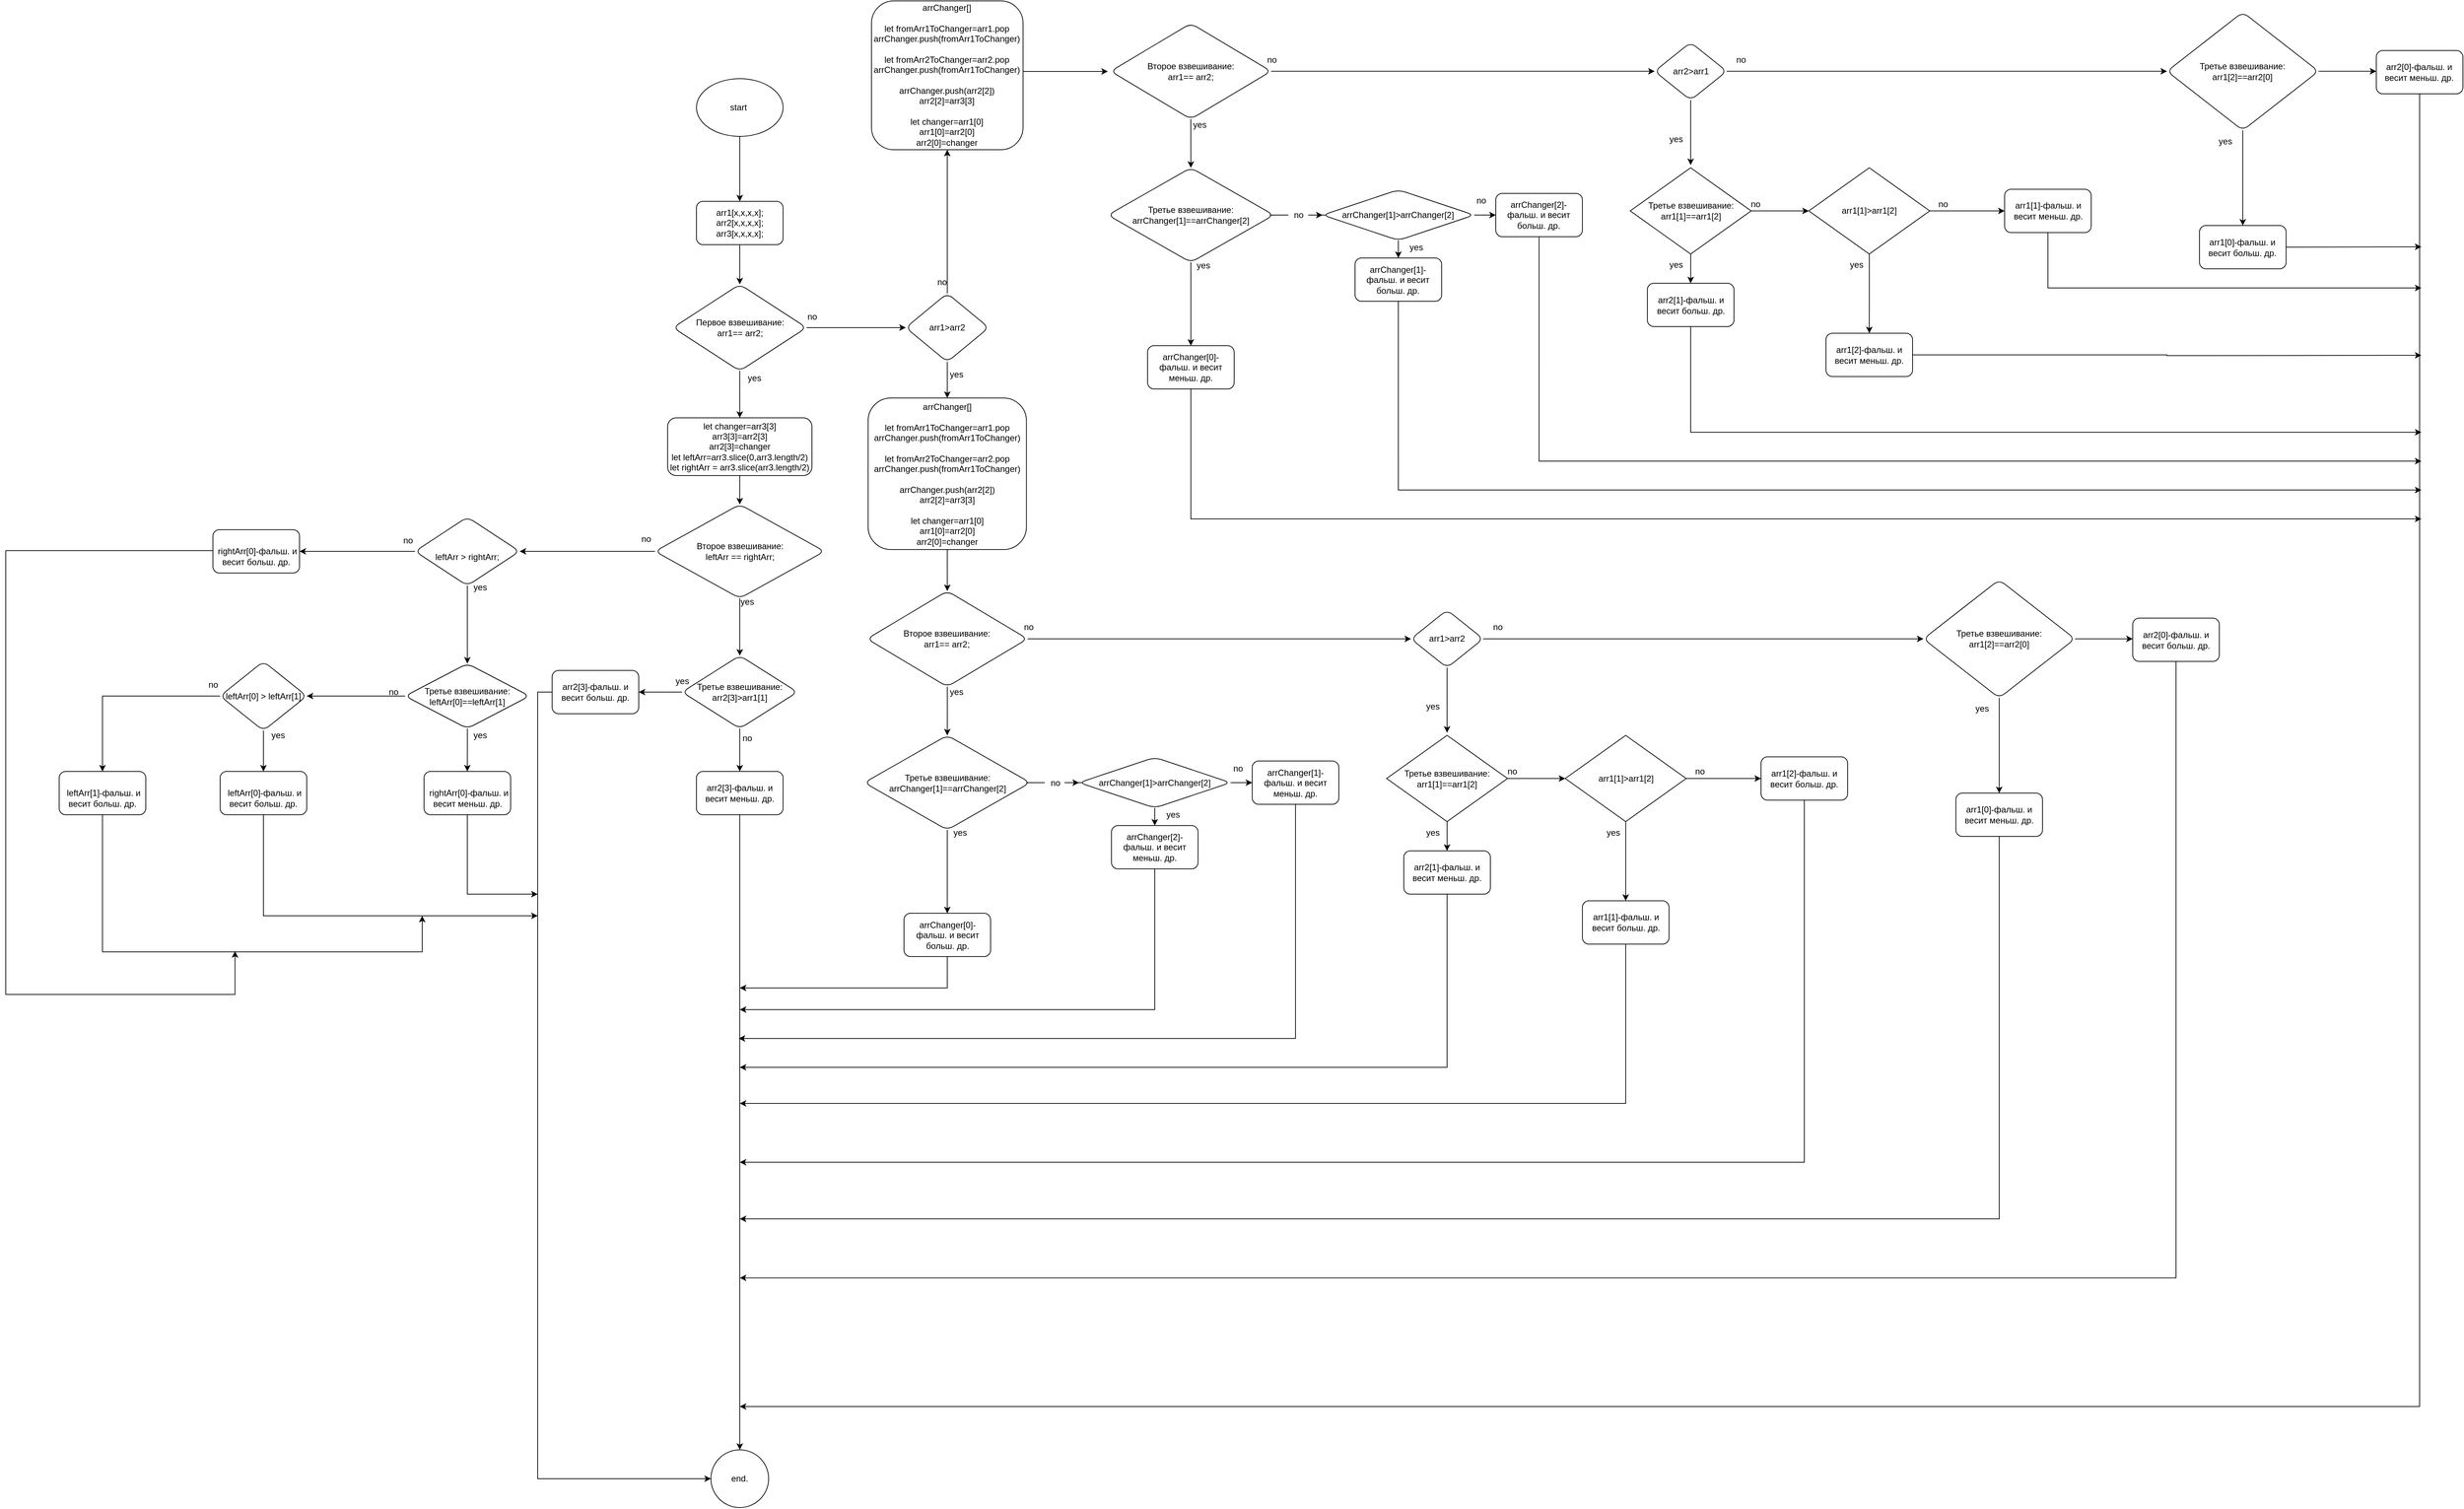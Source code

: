 <mxfile version="20.8.10" type="device"><diagram name="Страница 1" id="v4RK39U_Sr-koKVxvp-Z"><mxGraphModel dx="2899" dy="1212" grid="1" gridSize="10" guides="1" tooltips="1" connect="1" arrows="1" fold="1" page="1" pageScale="1" pageWidth="827" pageHeight="1169" math="0" shadow="0"><root><mxCell id="0"/><mxCell id="1" parent="0"/><mxCell id="UxgaAs_061FicLfvCGQv-3" value="" style="edgeStyle=orthogonalEdgeStyle;rounded=0;orthogonalLoop=1;jettySize=auto;html=1;" edge="1" parent="1" source="UxgaAs_061FicLfvCGQv-1" target="UxgaAs_061FicLfvCGQv-2"><mxGeometry relative="1" as="geometry"/></mxCell><mxCell id="UxgaAs_061FicLfvCGQv-1" value="start&amp;nbsp;" style="ellipse;whiteSpace=wrap;html=1;" vertex="1" parent="1"><mxGeometry x="350" y="270" width="120" height="80" as="geometry"/></mxCell><mxCell id="UxgaAs_061FicLfvCGQv-5" value="" style="edgeStyle=orthogonalEdgeStyle;rounded=0;orthogonalLoop=1;jettySize=auto;html=1;" edge="1" parent="1" source="UxgaAs_061FicLfvCGQv-2" target="UxgaAs_061FicLfvCGQv-4"><mxGeometry relative="1" as="geometry"/></mxCell><mxCell id="UxgaAs_061FicLfvCGQv-2" value="arr1[x,x,x,x];&lt;br style=&quot;border-color: var(--border-color);&quot;&gt;arr2[x,x,x,x];&lt;br style=&quot;border-color: var(--border-color);&quot;&gt;arr3[x,x,x,x];" style="rounded=1;whiteSpace=wrap;html=1;" vertex="1" parent="1"><mxGeometry x="350" y="440" width="120" height="60" as="geometry"/></mxCell><mxCell id="UxgaAs_061FicLfvCGQv-9" value="" style="edgeStyle=orthogonalEdgeStyle;rounded=0;orthogonalLoop=1;jettySize=auto;html=1;" edge="1" parent="1" source="UxgaAs_061FicLfvCGQv-4" target="UxgaAs_061FicLfvCGQv-8"><mxGeometry relative="1" as="geometry"/></mxCell><mxCell id="UxgaAs_061FicLfvCGQv-77" value="" style="edgeStyle=orthogonalEdgeStyle;rounded=0;orthogonalLoop=1;jettySize=auto;html=1;" edge="1" parent="1" source="UxgaAs_061FicLfvCGQv-4" target="UxgaAs_061FicLfvCGQv-76"><mxGeometry relative="1" as="geometry"/></mxCell><mxCell id="UxgaAs_061FicLfvCGQv-4" value="Первое взвешивание:&lt;br&gt;arr1== arr2;" style="rhombus;whiteSpace=wrap;html=1;rounded=1;" vertex="1" parent="1"><mxGeometry x="317.5" y="555" width="185" height="120" as="geometry"/></mxCell><mxCell id="UxgaAs_061FicLfvCGQv-21" value="" style="edgeStyle=orthogonalEdgeStyle;rounded=0;orthogonalLoop=1;jettySize=auto;html=1;" edge="1" parent="1" source="UxgaAs_061FicLfvCGQv-8" target="UxgaAs_061FicLfvCGQv-20"><mxGeometry relative="1" as="geometry"/></mxCell><mxCell id="UxgaAs_061FicLfvCGQv-8" value="let changer=arr3[3]&lt;br&gt;arr3[3]=arr2[3]&lt;br&gt;arr2[3]=changer&lt;br&gt;let leftArr=arr3.slice(0,arr3.length/2)&lt;br&gt;let rightArr = arr3.slice(arr3.length/2)" style="whiteSpace=wrap;html=1;rounded=1;" vertex="1" parent="1"><mxGeometry x="310" y="740" width="200" height="80" as="geometry"/></mxCell><mxCell id="UxgaAs_061FicLfvCGQv-10" value="no" style="text;html=1;align=center;verticalAlign=middle;resizable=0;points=[];autosize=1;strokeColor=none;fillColor=none;" vertex="1" parent="1"><mxGeometry x="490" y="585" width="40" height="30" as="geometry"/></mxCell><mxCell id="UxgaAs_061FicLfvCGQv-11" value="yes" style="text;html=1;align=center;verticalAlign=middle;resizable=0;points=[];autosize=1;strokeColor=none;fillColor=none;" vertex="1" parent="1"><mxGeometry x="410" y="670" width="40" height="30" as="geometry"/></mxCell><mxCell id="UxgaAs_061FicLfvCGQv-31" value="" style="edgeStyle=orthogonalEdgeStyle;rounded=0;orthogonalLoop=1;jettySize=auto;html=1;" edge="1" parent="1" source="UxgaAs_061FicLfvCGQv-20" target="UxgaAs_061FicLfvCGQv-30"><mxGeometry relative="1" as="geometry"/></mxCell><mxCell id="UxgaAs_061FicLfvCGQv-45" value="" style="edgeStyle=orthogonalEdgeStyle;rounded=0;orthogonalLoop=1;jettySize=auto;html=1;" edge="1" parent="1" source="UxgaAs_061FicLfvCGQv-20" target="UxgaAs_061FicLfvCGQv-44"><mxGeometry relative="1" as="geometry"/></mxCell><mxCell id="UxgaAs_061FicLfvCGQv-20" value="Второе взвешивание:&lt;br style=&quot;border-color: var(--border-color);&quot;&gt;leftArr == rightArr;" style="rhombus;whiteSpace=wrap;html=1;rounded=1;" vertex="1" parent="1"><mxGeometry x="292.5" y="860" width="235" height="130" as="geometry"/></mxCell><mxCell id="UxgaAs_061FicLfvCGQv-26" value="no" style="text;html=1;align=center;verticalAlign=middle;resizable=0;points=[];autosize=1;strokeColor=none;fillColor=none;" vertex="1" parent="1"><mxGeometry x="260" y="892.5" width="40" height="30" as="geometry"/></mxCell><mxCell id="UxgaAs_061FicLfvCGQv-27" value="yes" style="text;html=1;align=center;verticalAlign=middle;resizable=0;points=[];autosize=1;strokeColor=none;fillColor=none;" vertex="1" parent="1"><mxGeometry x="400" y="980" width="40" height="30" as="geometry"/></mxCell><mxCell id="UxgaAs_061FicLfvCGQv-34" value="" style="edgeStyle=orthogonalEdgeStyle;rounded=0;orthogonalLoop=1;jettySize=auto;html=1;" edge="1" parent="1" source="UxgaAs_061FicLfvCGQv-30" target="UxgaAs_061FicLfvCGQv-33"><mxGeometry relative="1" as="geometry"/></mxCell><mxCell id="UxgaAs_061FicLfvCGQv-37" value="" style="edgeStyle=orthogonalEdgeStyle;rounded=0;orthogonalLoop=1;jettySize=auto;html=1;" edge="1" parent="1" source="UxgaAs_061FicLfvCGQv-30" target="UxgaAs_061FicLfvCGQv-36"><mxGeometry relative="1" as="geometry"/></mxCell><mxCell id="UxgaAs_061FicLfvCGQv-30" value="Третье взвешивание:&lt;br style=&quot;border-color: var(--border-color);&quot;&gt;arr2[3]&amp;gt;arr1[1]" style="rhombus;whiteSpace=wrap;html=1;rounded=1;" vertex="1" parent="1"><mxGeometry x="330" y="1069.5" width="160" height="101" as="geometry"/></mxCell><mxCell id="UxgaAs_061FicLfvCGQv-40" value="" style="edgeStyle=orthogonalEdgeStyle;rounded=0;orthogonalLoop=1;jettySize=auto;html=1;" edge="1" parent="1" source="UxgaAs_061FicLfvCGQv-33" target="UxgaAs_061FicLfvCGQv-39"><mxGeometry relative="1" as="geometry"/></mxCell><mxCell id="UxgaAs_061FicLfvCGQv-33" value="arr2[3]-фальш. и весит меньш. др." style="whiteSpace=wrap;html=1;rounded=1;" vertex="1" parent="1"><mxGeometry x="350" y="1230" width="120" height="60" as="geometry"/></mxCell><mxCell id="UxgaAs_061FicLfvCGQv-35" value="no" style="text;html=1;align=center;verticalAlign=middle;resizable=0;points=[];autosize=1;strokeColor=none;fillColor=none;" vertex="1" parent="1"><mxGeometry x="400" y="1169" width="40" height="30" as="geometry"/></mxCell><mxCell id="UxgaAs_061FicLfvCGQv-41" style="edgeStyle=orthogonalEdgeStyle;rounded=0;orthogonalLoop=1;jettySize=auto;html=1;exitX=0;exitY=0.5;exitDx=0;exitDy=0;entryX=0;entryY=0.5;entryDx=0;entryDy=0;" edge="1" parent="1" source="UxgaAs_061FicLfvCGQv-36" target="UxgaAs_061FicLfvCGQv-39"><mxGeometry relative="1" as="geometry"/></mxCell><mxCell id="UxgaAs_061FicLfvCGQv-36" value="arr2[3]-фальш. и весит больш. др." style="whiteSpace=wrap;html=1;rounded=1;" vertex="1" parent="1"><mxGeometry x="150" y="1090" width="120" height="60" as="geometry"/></mxCell><mxCell id="UxgaAs_061FicLfvCGQv-39" value="end." style="ellipse;whiteSpace=wrap;html=1;rounded=1;" vertex="1" parent="1"><mxGeometry x="370" y="2170" width="80" height="80" as="geometry"/></mxCell><mxCell id="UxgaAs_061FicLfvCGQv-42" value="yes" style="text;html=1;align=center;verticalAlign=middle;resizable=0;points=[];autosize=1;strokeColor=none;fillColor=none;" vertex="1" parent="1"><mxGeometry x="310" y="1090" width="40" height="30" as="geometry"/></mxCell><mxCell id="UxgaAs_061FicLfvCGQv-50" value="" style="edgeStyle=orthogonalEdgeStyle;rounded=0;orthogonalLoop=1;jettySize=auto;html=1;" edge="1" parent="1" source="UxgaAs_061FicLfvCGQv-44" target="UxgaAs_061FicLfvCGQv-49"><mxGeometry relative="1" as="geometry"/></mxCell><mxCell id="UxgaAs_061FicLfvCGQv-55" value="" style="edgeStyle=orthogonalEdgeStyle;rounded=0;orthogonalLoop=1;jettySize=auto;html=1;" edge="1" parent="1" source="UxgaAs_061FicLfvCGQv-44" target="UxgaAs_061FicLfvCGQv-54"><mxGeometry relative="1" as="geometry"/></mxCell><mxCell id="UxgaAs_061FicLfvCGQv-44" value="&lt;br style=&quot;border-color: var(--border-color);&quot;&gt;leftArr &amp;gt; rightArr;" style="rhombus;whiteSpace=wrap;html=1;rounded=1;" vertex="1" parent="1"><mxGeometry x="-40" y="877.5" width="145" height="95" as="geometry"/></mxCell><mxCell id="UxgaAs_061FicLfvCGQv-75" style="edgeStyle=orthogonalEdgeStyle;rounded=0;orthogonalLoop=1;jettySize=auto;html=1;exitX=0;exitY=0.5;exitDx=0;exitDy=0;" edge="1" parent="1"><mxGeometry relative="1" as="geometry"><mxPoint x="-289.4" y="1479" as="targetPoint"/><mxPoint x="-317" y="924" as="sourcePoint"/><Array as="points"><mxPoint x="-607" y="924"/><mxPoint x="-607" y="1539"/><mxPoint x="-289" y="1539"/></Array></mxGeometry></mxCell><mxCell id="UxgaAs_061FicLfvCGQv-49" value="&lt;br style=&quot;border-color: var(--border-color);&quot;&gt;&amp;nbsp;rightArr[0]-фальш. и весит больш. др." style="whiteSpace=wrap;html=1;rounded=1;" vertex="1" parent="1"><mxGeometry x="-320" y="895" width="120" height="60" as="geometry"/></mxCell><mxCell id="UxgaAs_061FicLfvCGQv-51" value="yes" style="text;html=1;align=center;verticalAlign=middle;resizable=0;points=[];autosize=1;strokeColor=none;fillColor=none;" vertex="1" parent="1"><mxGeometry x="30" y="960" width="40" height="30" as="geometry"/></mxCell><mxCell id="UxgaAs_061FicLfvCGQv-52" value="no" style="text;html=1;align=center;verticalAlign=middle;resizable=0;points=[];autosize=1;strokeColor=none;fillColor=none;" vertex="1" parent="1"><mxGeometry x="-70" y="895" width="40" height="30" as="geometry"/></mxCell><mxCell id="UxgaAs_061FicLfvCGQv-57" value="" style="edgeStyle=orthogonalEdgeStyle;rounded=0;orthogonalLoop=1;jettySize=auto;html=1;" edge="1" parent="1" source="UxgaAs_061FicLfvCGQv-54" target="UxgaAs_061FicLfvCGQv-56"><mxGeometry relative="1" as="geometry"/></mxCell><mxCell id="UxgaAs_061FicLfvCGQv-63" value="" style="edgeStyle=orthogonalEdgeStyle;rounded=0;orthogonalLoop=1;jettySize=auto;html=1;" edge="1" parent="1" source="UxgaAs_061FicLfvCGQv-54" target="UxgaAs_061FicLfvCGQv-62"><mxGeometry relative="1" as="geometry"/></mxCell><mxCell id="UxgaAs_061FicLfvCGQv-54" value="Третье взвешивание:&lt;br&gt;leftArr[0]==leftArr[1]" style="rhombus;whiteSpace=wrap;html=1;rounded=1;" vertex="1" parent="1"><mxGeometry x="-53.75" y="1080.5" width="172.5" height="90" as="geometry"/></mxCell><mxCell id="UxgaAs_061FicLfvCGQv-58" style="edgeStyle=orthogonalEdgeStyle;rounded=0;orthogonalLoop=1;jettySize=auto;html=1;exitX=0.5;exitY=1;exitDx=0;exitDy=0;" edge="1" parent="1" source="UxgaAs_061FicLfvCGQv-56"><mxGeometry relative="1" as="geometry"><mxPoint x="130" y="1400" as="targetPoint"/><Array as="points"><mxPoint x="33" y="1400"/></Array></mxGeometry></mxCell><mxCell id="UxgaAs_061FicLfvCGQv-56" value="&lt;br style=&quot;border-color: var(--border-color);&quot;&gt;&amp;nbsp;rightArr[0]-фальш. и весит меньш. др." style="whiteSpace=wrap;html=1;rounded=1;" vertex="1" parent="1"><mxGeometry x="-27.5" y="1230" width="120" height="60" as="geometry"/></mxCell><mxCell id="UxgaAs_061FicLfvCGQv-59" value="yes" style="text;html=1;align=center;verticalAlign=middle;resizable=0;points=[];autosize=1;strokeColor=none;fillColor=none;" vertex="1" parent="1"><mxGeometry x="30" y="1165" width="40" height="30" as="geometry"/></mxCell><mxCell id="UxgaAs_061FicLfvCGQv-67" value="" style="edgeStyle=orthogonalEdgeStyle;rounded=0;orthogonalLoop=1;jettySize=auto;html=1;" edge="1" parent="1" source="UxgaAs_061FicLfvCGQv-62" target="UxgaAs_061FicLfvCGQv-66"><mxGeometry relative="1" as="geometry"/></mxCell><mxCell id="UxgaAs_061FicLfvCGQv-72" value="" style="edgeStyle=orthogonalEdgeStyle;rounded=0;orthogonalLoop=1;jettySize=auto;html=1;" edge="1" parent="1" source="UxgaAs_061FicLfvCGQv-62" target="UxgaAs_061FicLfvCGQv-71"><mxGeometry relative="1" as="geometry"/></mxCell><mxCell id="UxgaAs_061FicLfvCGQv-62" value="leftArr[0] &amp;gt; leftArr[1]" style="rhombus;whiteSpace=wrap;html=1;rounded=1;" vertex="1" parent="1"><mxGeometry x="-310" y="1077.5" width="120" height="96" as="geometry"/></mxCell><mxCell id="UxgaAs_061FicLfvCGQv-64" value="no" style="text;html=1;align=center;verticalAlign=middle;resizable=0;points=[];autosize=1;strokeColor=none;fillColor=none;" vertex="1" parent="1"><mxGeometry x="-90" y="1105" width="40" height="30" as="geometry"/></mxCell><mxCell id="UxgaAs_061FicLfvCGQv-69" style="edgeStyle=orthogonalEdgeStyle;rounded=0;orthogonalLoop=1;jettySize=auto;html=1;exitX=0.5;exitY=1;exitDx=0;exitDy=0;" edge="1" parent="1" source="UxgaAs_061FicLfvCGQv-66"><mxGeometry relative="1" as="geometry"><mxPoint x="130" y="1430" as="targetPoint"/><Array as="points"><mxPoint x="-250" y="1430"/></Array></mxGeometry></mxCell><mxCell id="UxgaAs_061FicLfvCGQv-66" value="&lt;br style=&quot;border-color: var(--border-color);&quot;&gt;&amp;nbsp;leftArr[0]-фальш. и весит больш. др." style="whiteSpace=wrap;html=1;rounded=1;" vertex="1" parent="1"><mxGeometry x="-310" y="1230" width="120" height="60" as="geometry"/></mxCell><mxCell id="UxgaAs_061FicLfvCGQv-70" value="yes" style="text;html=1;align=center;verticalAlign=middle;resizable=0;points=[];autosize=1;strokeColor=none;fillColor=none;" vertex="1" parent="1"><mxGeometry x="-250" y="1165" width="40" height="30" as="geometry"/></mxCell><mxCell id="UxgaAs_061FicLfvCGQv-73" style="edgeStyle=orthogonalEdgeStyle;rounded=0;orthogonalLoop=1;jettySize=auto;html=1;exitX=0.5;exitY=1;exitDx=0;exitDy=0;" edge="1" parent="1" source="UxgaAs_061FicLfvCGQv-71"><mxGeometry relative="1" as="geometry"><mxPoint x="-30" y="1430" as="targetPoint"/><Array as="points"><mxPoint x="-473" y="1480"/><mxPoint x="-30" y="1480"/></Array></mxGeometry></mxCell><mxCell id="UxgaAs_061FicLfvCGQv-71" value="&lt;br style=&quot;border-color: var(--border-color);&quot;&gt;&amp;nbsp;leftArr[1]-фальш. и весит больш. др." style="whiteSpace=wrap;html=1;rounded=1;" vertex="1" parent="1"><mxGeometry x="-533" y="1230" width="120" height="60" as="geometry"/></mxCell><mxCell id="UxgaAs_061FicLfvCGQv-74" value="no" style="text;html=1;align=center;verticalAlign=middle;resizable=0;points=[];autosize=1;strokeColor=none;fillColor=none;" vertex="1" parent="1"><mxGeometry x="-340" y="1095" width="40" height="30" as="geometry"/></mxCell><mxCell id="UxgaAs_061FicLfvCGQv-79" value="" style="edgeStyle=orthogonalEdgeStyle;rounded=0;orthogonalLoop=1;jettySize=auto;html=1;" edge="1" parent="1" source="UxgaAs_061FicLfvCGQv-76" target="UxgaAs_061FicLfvCGQv-78"><mxGeometry relative="1" as="geometry"/></mxCell><mxCell id="UxgaAs_061FicLfvCGQv-81" value="" style="edgeStyle=orthogonalEdgeStyle;rounded=0;orthogonalLoop=1;jettySize=auto;html=1;" edge="1" parent="1" source="UxgaAs_061FicLfvCGQv-76" target="UxgaAs_061FicLfvCGQv-80"><mxGeometry relative="1" as="geometry"/></mxCell><mxCell id="UxgaAs_061FicLfvCGQv-76" value="arr1&amp;gt;arr2" style="rhombus;whiteSpace=wrap;html=1;rounded=1;" vertex="1" parent="1"><mxGeometry x="640" y="567.5" width="115" height="95" as="geometry"/></mxCell><mxCell id="UxgaAs_061FicLfvCGQv-228" style="edgeStyle=orthogonalEdgeStyle;rounded=0;orthogonalLoop=1;jettySize=auto;html=1;" edge="1" parent="1" source="UxgaAs_061FicLfvCGQv-78"><mxGeometry relative="1" as="geometry"><mxPoint x="920" y="260" as="targetPoint"/><Array as="points"><mxPoint x="840" y="260"/><mxPoint x="840" y="260"/></Array></mxGeometry></mxCell><mxCell id="UxgaAs_061FicLfvCGQv-78" value="arrChanger[]&lt;br style=&quot;border-color: var(--border-color);&quot;&gt;&lt;br style=&quot;border-color: var(--border-color);&quot;&gt;let fromArr1ToChanger=arr1.pop&lt;br style=&quot;border-color: var(--border-color);&quot;&gt;arrChanger.push(fromArr1ToChanger)&lt;br style=&quot;border-color: var(--border-color);&quot;&gt;&lt;br style=&quot;border-color: var(--border-color);&quot;&gt;let fromArr2ToChanger=arr2.pop&lt;br style=&quot;border-color: var(--border-color);&quot;&gt;arrChanger.push(fromArr1ToChanger)&lt;br style=&quot;border-color: var(--border-color);&quot;&gt;&lt;br style=&quot;border-color: var(--border-color);&quot;&gt;arrChanger.push(arr2[2])&lt;br style=&quot;border-color: var(--border-color);&quot;&gt;arr2[2]=arr3[3]&lt;br style=&quot;border-color: var(--border-color);&quot;&gt;&lt;br style=&quot;border-color: var(--border-color);&quot;&gt;let changer=arr1[0]&lt;br style=&quot;border-color: var(--border-color);&quot;&gt;arr1[0]=arr2[0]&lt;br style=&quot;border-color: var(--border-color);&quot;&gt;arr2[0]=changer" style="whiteSpace=wrap;html=1;rounded=1;" vertex="1" parent="1"><mxGeometry x="592.49" y="162.25" width="210" height="206.25" as="geometry"/></mxCell><mxCell id="UxgaAs_061FicLfvCGQv-85" value="" style="edgeStyle=orthogonalEdgeStyle;rounded=0;orthogonalLoop=1;jettySize=auto;html=1;" edge="1" parent="1" source="UxgaAs_061FicLfvCGQv-80" target="UxgaAs_061FicLfvCGQv-84"><mxGeometry relative="1" as="geometry"/></mxCell><mxCell id="UxgaAs_061FicLfvCGQv-80" value="arrChanger[]&lt;br&gt;&lt;br&gt;let fromArr1ToChanger=arr1.pop&lt;br&gt;arrChanger.push(fromArr1ToChanger)&lt;br&gt;&lt;br&gt;let fromArr2ToChanger=arr2.pop&lt;br style=&quot;border-color: var(--border-color);&quot;&gt;arrChanger.push(fromArr1ToChanger)&lt;br&gt;&lt;br&gt;arrChanger.push(arr2[2])&lt;br style=&quot;border-color: var(--border-color);&quot;&gt;arr2[2]=arr3[3]&lt;br&gt;&lt;br&gt;let changer=arr1[0]&lt;br style=&quot;border-color: var(--border-color);&quot;&gt;arr1[0]=arr2[0]&lt;br style=&quot;border-color: var(--border-color);&quot;&gt;arr2[0]=changer" style="whiteSpace=wrap;html=1;rounded=1;" vertex="1" parent="1"><mxGeometry x="587.82" y="712.5" width="219.37" height="210" as="geometry"/></mxCell><mxCell id="UxgaAs_061FicLfvCGQv-82" value="no" style="text;html=1;align=center;verticalAlign=middle;resizable=0;points=[];autosize=1;strokeColor=none;fillColor=none;" vertex="1" parent="1"><mxGeometry x="670" y="537.06" width="40" height="30" as="geometry"/></mxCell><mxCell id="UxgaAs_061FicLfvCGQv-83" value="yes" style="text;html=1;align=center;verticalAlign=middle;resizable=0;points=[];autosize=1;strokeColor=none;fillColor=none;" vertex="1" parent="1"><mxGeometry x="690" y="665" width="40" height="30" as="geometry"/></mxCell><mxCell id="UxgaAs_061FicLfvCGQv-87" value="" style="edgeStyle=orthogonalEdgeStyle;rounded=0;orthogonalLoop=1;jettySize=auto;html=1;" edge="1" parent="1" source="UxgaAs_061FicLfvCGQv-84" target="UxgaAs_061FicLfvCGQv-86"><mxGeometry relative="1" as="geometry"/></mxCell><mxCell id="UxgaAs_061FicLfvCGQv-105" value="" style="edgeStyle=orthogonalEdgeStyle;rounded=0;orthogonalLoop=1;jettySize=auto;html=1;" edge="1" parent="1" source="UxgaAs_061FicLfvCGQv-84" target="UxgaAs_061FicLfvCGQv-104"><mxGeometry relative="1" as="geometry"/></mxCell><mxCell id="UxgaAs_061FicLfvCGQv-84" value="Второе взвешивание:&lt;br style=&quot;border-color: var(--border-color);&quot;&gt;arr1== arr2;" style="rhombus;whiteSpace=wrap;html=1;rounded=1;" vertex="1" parent="1"><mxGeometry x="586.25" y="980" width="222.49" height="132.5" as="geometry"/></mxCell><mxCell id="UxgaAs_061FicLfvCGQv-90" value="" style="edgeStyle=orthogonalEdgeStyle;rounded=0;orthogonalLoop=1;jettySize=auto;html=1;" edge="1" parent="1" source="UxgaAs_061FicLfvCGQv-86" target="UxgaAs_061FicLfvCGQv-89"><mxGeometry relative="1" as="geometry"/></mxCell><mxCell id="UxgaAs_061FicLfvCGQv-96" value="" style="edgeStyle=orthogonalEdgeStyle;rounded=0;orthogonalLoop=1;jettySize=auto;html=1;startArrow=none;" edge="1" parent="1" source="UxgaAs_061FicLfvCGQv-94" target="UxgaAs_061FicLfvCGQv-95"><mxGeometry relative="1" as="geometry"/></mxCell><mxCell id="UxgaAs_061FicLfvCGQv-86" value="Третье взвешивание:&lt;br style=&quot;border-color: var(--border-color);&quot;&gt;arrChanger[1]==arrChanger[2]" style="rhombus;whiteSpace=wrap;html=1;rounded=1;" vertex="1" parent="1"><mxGeometry x="582.51" y="1180" width="230" height="131" as="geometry"/></mxCell><mxCell id="UxgaAs_061FicLfvCGQv-88" value="yes" style="text;html=1;align=center;verticalAlign=middle;resizable=0;points=[];autosize=1;strokeColor=none;fillColor=none;" vertex="1" parent="1"><mxGeometry x="690" y="1105" width="40" height="30" as="geometry"/></mxCell><mxCell id="UxgaAs_061FicLfvCGQv-230" style="edgeStyle=orthogonalEdgeStyle;rounded=0;orthogonalLoop=1;jettySize=auto;html=1;exitX=0.5;exitY=1;exitDx=0;exitDy=0;" edge="1" parent="1" source="UxgaAs_061FicLfvCGQv-89"><mxGeometry relative="1" as="geometry"><mxPoint x="410" y="1530" as="targetPoint"/><Array as="points"><mxPoint x="698" y="1530"/></Array></mxGeometry></mxCell><mxCell id="UxgaAs_061FicLfvCGQv-89" value="arrChanger[0]-фальш. и весит больш. др." style="whiteSpace=wrap;html=1;rounded=1;" vertex="1" parent="1"><mxGeometry x="637.51" y="1426.5" width="120" height="60" as="geometry"/></mxCell><mxCell id="UxgaAs_061FicLfvCGQv-93" value="yes" style="text;html=1;align=center;verticalAlign=middle;resizable=0;points=[];autosize=1;strokeColor=none;fillColor=none;" vertex="1" parent="1"><mxGeometry x="695" y="1300" width="40" height="30" as="geometry"/></mxCell><mxCell id="UxgaAs_061FicLfvCGQv-99" value="" style="edgeStyle=orthogonalEdgeStyle;rounded=0;orthogonalLoop=1;jettySize=auto;html=1;" edge="1" parent="1" source="UxgaAs_061FicLfvCGQv-95" target="UxgaAs_061FicLfvCGQv-98"><mxGeometry relative="1" as="geometry"/></mxCell><mxCell id="UxgaAs_061FicLfvCGQv-102" value="" style="edgeStyle=orthogonalEdgeStyle;rounded=0;orthogonalLoop=1;jettySize=auto;html=1;" edge="1" parent="1" source="UxgaAs_061FicLfvCGQv-95" target="UxgaAs_061FicLfvCGQv-101"><mxGeometry relative="1" as="geometry"/></mxCell><mxCell id="UxgaAs_061FicLfvCGQv-95" value="arrChanger[1]&amp;gt;arrChanger[2]" style="rhombus;whiteSpace=wrap;html=1;rounded=1;" vertex="1" parent="1"><mxGeometry x="880" y="1210.5" width="210" height="70" as="geometry"/></mxCell><mxCell id="UxgaAs_061FicLfvCGQv-97" value="" style="edgeStyle=orthogonalEdgeStyle;rounded=0;orthogonalLoop=1;jettySize=auto;html=1;endArrow=none;" edge="1" parent="1" source="UxgaAs_061FicLfvCGQv-86" target="UxgaAs_061FicLfvCGQv-94"><mxGeometry relative="1" as="geometry"><mxPoint x="812.51" y="1245.5" as="sourcePoint"/><mxPoint x="967.51" y="1245.5" as="targetPoint"/></mxGeometry></mxCell><mxCell id="UxgaAs_061FicLfvCGQv-94" value="no" style="text;html=1;align=center;verticalAlign=middle;resizable=0;points=[];autosize=1;strokeColor=none;fillColor=none;" vertex="1" parent="1"><mxGeometry x="827" y="1230.5" width="40" height="30" as="geometry"/></mxCell><mxCell id="UxgaAs_061FicLfvCGQv-231" style="edgeStyle=orthogonalEdgeStyle;rounded=0;orthogonalLoop=1;jettySize=auto;html=1;exitX=0.5;exitY=1;exitDx=0;exitDy=0;" edge="1" parent="1" source="UxgaAs_061FicLfvCGQv-98"><mxGeometry relative="1" as="geometry"><mxPoint x="410" y="1560" as="targetPoint"/><Array as="points"><mxPoint x="985" y="1560"/></Array></mxGeometry></mxCell><mxCell id="UxgaAs_061FicLfvCGQv-98" value="arrChanger[2]-фальш. и весит меньш. др." style="whiteSpace=wrap;html=1;rounded=1;" vertex="1" parent="1"><mxGeometry x="925" y="1305" width="120" height="60" as="geometry"/></mxCell><mxCell id="UxgaAs_061FicLfvCGQv-100" value="yes" style="text;html=1;align=center;verticalAlign=middle;resizable=0;points=[];autosize=1;strokeColor=none;fillColor=none;" vertex="1" parent="1"><mxGeometry x="990" y="1275" width="40" height="30" as="geometry"/></mxCell><mxCell id="UxgaAs_061FicLfvCGQv-232" style="edgeStyle=orthogonalEdgeStyle;rounded=0;orthogonalLoop=1;jettySize=auto;html=1;exitX=0.5;exitY=1;exitDx=0;exitDy=0;" edge="1" parent="1" source="UxgaAs_061FicLfvCGQv-101"><mxGeometry relative="1" as="geometry"><mxPoint x="408.476" y="1600" as="targetPoint"/><Array as="points"><mxPoint x="1180" y="1600"/></Array></mxGeometry></mxCell><mxCell id="UxgaAs_061FicLfvCGQv-101" value="arrChanger[1]-фальш. и весит меньш. др." style="whiteSpace=wrap;html=1;rounded=1;" vertex="1" parent="1"><mxGeometry x="1120" y="1215.5" width="120" height="60" as="geometry"/></mxCell><mxCell id="UxgaAs_061FicLfvCGQv-103" value="no" style="text;html=1;align=center;verticalAlign=middle;resizable=0;points=[];autosize=1;strokeColor=none;fillColor=none;" vertex="1" parent="1"><mxGeometry x="1080" y="1210.5" width="40" height="30" as="geometry"/></mxCell><mxCell id="UxgaAs_061FicLfvCGQv-107" value="" style="edgeStyle=orthogonalEdgeStyle;rounded=0;orthogonalLoop=1;jettySize=auto;html=1;" edge="1" parent="1" source="UxgaAs_061FicLfvCGQv-104"><mxGeometry relative="1" as="geometry"><mxPoint x="1390.01" y="1176.25" as="targetPoint"/></mxGeometry></mxCell><mxCell id="UxgaAs_061FicLfvCGQv-134" value="" style="edgeStyle=orthogonalEdgeStyle;rounded=0;orthogonalLoop=1;jettySize=auto;html=1;" edge="1" parent="1" source="UxgaAs_061FicLfvCGQv-104" target="UxgaAs_061FicLfvCGQv-133"><mxGeometry relative="1" as="geometry"/></mxCell><mxCell id="UxgaAs_061FicLfvCGQv-104" value="arr1&amp;gt;arr2" style="rhombus;whiteSpace=wrap;html=1;rounded=1;" vertex="1" parent="1"><mxGeometry x="1340.01" y="1006.25" width="100" height="80" as="geometry"/></mxCell><mxCell id="UxgaAs_061FicLfvCGQv-110" value="yes" style="text;html=1;align=center;verticalAlign=middle;resizable=0;points=[];autosize=1;strokeColor=none;fillColor=none;" vertex="1" parent="1"><mxGeometry x="1350" y="1125" width="40" height="30" as="geometry"/></mxCell><mxCell id="UxgaAs_061FicLfvCGQv-112" value="no" style="text;html=1;align=center;verticalAlign=middle;resizable=0;points=[];autosize=1;strokeColor=none;fillColor=none;" vertex="1" parent="1"><mxGeometry x="790" y="1015" width="40" height="30" as="geometry"/></mxCell><mxCell id="UxgaAs_061FicLfvCGQv-117" value="" style="edgeStyle=orthogonalEdgeStyle;rounded=0;orthogonalLoop=1;jettySize=auto;html=1;" edge="1" parent="1" source="UxgaAs_061FicLfvCGQv-113" target="UxgaAs_061FicLfvCGQv-116"><mxGeometry relative="1" as="geometry"/></mxCell><mxCell id="UxgaAs_061FicLfvCGQv-123" value="" style="edgeStyle=orthogonalEdgeStyle;rounded=0;orthogonalLoop=1;jettySize=auto;html=1;" edge="1" parent="1" source="UxgaAs_061FicLfvCGQv-113" target="UxgaAs_061FicLfvCGQv-122"><mxGeometry relative="1" as="geometry"/></mxCell><mxCell id="UxgaAs_061FicLfvCGQv-113" value="Третье взвешивание:&lt;br&gt;arr1[1]==arr1[2]" style="rhombus;whiteSpace=wrap;html=1;" vertex="1" parent="1"><mxGeometry x="1306.26" y="1180" width="167.5" height="119.5" as="geometry"/></mxCell><mxCell id="UxgaAs_061FicLfvCGQv-233" style="edgeStyle=orthogonalEdgeStyle;rounded=0;orthogonalLoop=1;jettySize=auto;html=1;exitX=0.5;exitY=1;exitDx=0;exitDy=0;" edge="1" parent="1" source="UxgaAs_061FicLfvCGQv-116"><mxGeometry relative="1" as="geometry"><mxPoint x="410" y="1640" as="targetPoint"/><Array as="points"><mxPoint x="1390" y="1640"/></Array></mxGeometry></mxCell><mxCell id="UxgaAs_061FicLfvCGQv-116" value="arr2[1]-фальш. и весит меньш. др." style="rounded=1;whiteSpace=wrap;html=1;" vertex="1" parent="1"><mxGeometry x="1330.01" y="1340" width="120" height="60" as="geometry"/></mxCell><mxCell id="UxgaAs_061FicLfvCGQv-118" value="yes" style="text;html=1;align=center;verticalAlign=middle;resizable=0;points=[];autosize=1;strokeColor=none;fillColor=none;" vertex="1" parent="1"><mxGeometry x="1350" y="1299.5" width="40" height="30" as="geometry"/></mxCell><mxCell id="UxgaAs_061FicLfvCGQv-125" value="" style="edgeStyle=orthogonalEdgeStyle;rounded=0;orthogonalLoop=1;jettySize=auto;html=1;" edge="1" parent="1" source="UxgaAs_061FicLfvCGQv-122" target="UxgaAs_061FicLfvCGQv-124"><mxGeometry relative="1" as="geometry"/></mxCell><mxCell id="UxgaAs_061FicLfvCGQv-128" value="" style="edgeStyle=orthogonalEdgeStyle;rounded=0;orthogonalLoop=1;jettySize=auto;html=1;" edge="1" parent="1" source="UxgaAs_061FicLfvCGQv-122" target="UxgaAs_061FicLfvCGQv-127"><mxGeometry relative="1" as="geometry"/></mxCell><mxCell id="UxgaAs_061FicLfvCGQv-122" value="arr1[1]&amp;gt;arr1[2]" style="rhombus;whiteSpace=wrap;html=1;" vertex="1" parent="1"><mxGeometry x="1553.76" y="1180" width="167.5" height="119.5" as="geometry"/></mxCell><mxCell id="UxgaAs_061FicLfvCGQv-234" style="edgeStyle=orthogonalEdgeStyle;rounded=0;orthogonalLoop=1;jettySize=auto;html=1;exitX=0.5;exitY=1;exitDx=0;exitDy=0;" edge="1" parent="1" source="UxgaAs_061FicLfvCGQv-124"><mxGeometry relative="1" as="geometry"><mxPoint x="410" y="1690" as="targetPoint"/><Array as="points"><mxPoint x="1638" y="1690"/></Array></mxGeometry></mxCell><mxCell id="UxgaAs_061FicLfvCGQv-124" value="arr1[1]-фальш. и весит больш. др." style="rounded=1;whiteSpace=wrap;html=1;" vertex="1" parent="1"><mxGeometry x="1577.51" y="1409.25" width="120" height="60" as="geometry"/></mxCell><mxCell id="UxgaAs_061FicLfvCGQv-126" value="yes" style="text;html=1;align=center;verticalAlign=middle;resizable=0;points=[];autosize=1;strokeColor=none;fillColor=none;" vertex="1" parent="1"><mxGeometry x="1600" y="1299.5" width="40" height="30" as="geometry"/></mxCell><mxCell id="UxgaAs_061FicLfvCGQv-235" style="edgeStyle=orthogonalEdgeStyle;rounded=0;orthogonalLoop=1;jettySize=auto;html=1;exitX=0.5;exitY=1;exitDx=0;exitDy=0;" edge="1" parent="1" source="UxgaAs_061FicLfvCGQv-127"><mxGeometry relative="1" as="geometry"><mxPoint x="410" y="1771.454" as="targetPoint"/><Array as="points"><mxPoint x="1885" y="1771"/></Array></mxGeometry></mxCell><mxCell id="UxgaAs_061FicLfvCGQv-127" value="arr1[2]-фальш. и весит больш. др." style="rounded=1;whiteSpace=wrap;html=1;" vertex="1" parent="1"><mxGeometry x="1825.01" y="1209.75" width="120" height="60" as="geometry"/></mxCell><mxCell id="UxgaAs_061FicLfvCGQv-129" value="no" style="text;html=1;align=center;verticalAlign=middle;resizable=0;points=[];autosize=1;strokeColor=none;fillColor=none;" vertex="1" parent="1"><mxGeometry x="1720" y="1215" width="40" height="30" as="geometry"/></mxCell><mxCell id="UxgaAs_061FicLfvCGQv-130" value="no" style="text;html=1;align=center;verticalAlign=middle;resizable=0;points=[];autosize=1;strokeColor=none;fillColor=none;" vertex="1" parent="1"><mxGeometry x="1460" y="1215" width="40" height="30" as="geometry"/></mxCell><mxCell id="UxgaAs_061FicLfvCGQv-137" value="" style="edgeStyle=orthogonalEdgeStyle;rounded=0;orthogonalLoop=1;jettySize=auto;html=1;" edge="1" parent="1" source="UxgaAs_061FicLfvCGQv-133" target="UxgaAs_061FicLfvCGQv-136"><mxGeometry relative="1" as="geometry"/></mxCell><mxCell id="UxgaAs_061FicLfvCGQv-141" value="" style="edgeStyle=orthogonalEdgeStyle;rounded=0;orthogonalLoop=1;jettySize=auto;html=1;" edge="1" parent="1" source="UxgaAs_061FicLfvCGQv-133"><mxGeometry relative="1" as="geometry"><mxPoint x="2340" y="1046.255" as="targetPoint"/></mxGeometry></mxCell><mxCell id="UxgaAs_061FicLfvCGQv-133" value="Третье взвешивание:&lt;br style=&quot;border-color: var(--border-color);&quot;&gt;arr1[2]==arr2[0]" style="rhombus;whiteSpace=wrap;html=1;rounded=1;" vertex="1" parent="1"><mxGeometry x="2050" y="964.38" width="210" height="163.75" as="geometry"/></mxCell><mxCell id="UxgaAs_061FicLfvCGQv-135" value="no" style="text;html=1;align=center;verticalAlign=middle;resizable=0;points=[];autosize=1;strokeColor=none;fillColor=none;" vertex="1" parent="1"><mxGeometry x="1440" y="1015" width="40" height="30" as="geometry"/></mxCell><mxCell id="UxgaAs_061FicLfvCGQv-236" style="edgeStyle=orthogonalEdgeStyle;rounded=0;orthogonalLoop=1;jettySize=auto;html=1;exitX=0.5;exitY=1;exitDx=0;exitDy=0;" edge="1" parent="1" source="UxgaAs_061FicLfvCGQv-136"><mxGeometry relative="1" as="geometry"><mxPoint x="410" y="1850" as="targetPoint"/><Array as="points"><mxPoint x="2155" y="1850"/></Array></mxGeometry></mxCell><mxCell id="UxgaAs_061FicLfvCGQv-136" value="arr1[0]-фальш. и весит меньш. др." style="whiteSpace=wrap;html=1;rounded=1;" vertex="1" parent="1"><mxGeometry x="2095" y="1260.005" width="120" height="60" as="geometry"/></mxCell><mxCell id="UxgaAs_061FicLfvCGQv-138" value="yes" style="text;html=1;align=center;verticalAlign=middle;resizable=0;points=[];autosize=1;strokeColor=none;fillColor=none;" vertex="1" parent="1"><mxGeometry x="2111" y="1128.13" width="40" height="30" as="geometry"/></mxCell><mxCell id="UxgaAs_061FicLfvCGQv-237" style="edgeStyle=orthogonalEdgeStyle;rounded=0;orthogonalLoop=1;jettySize=auto;html=1;exitX=0.5;exitY=1;exitDx=0;exitDy=0;" edge="1" parent="1" source="UxgaAs_061FicLfvCGQv-142"><mxGeometry relative="1" as="geometry"><mxPoint x="410" y="1931.778" as="targetPoint"/><Array as="points"><mxPoint x="2400" y="1932"/></Array></mxGeometry></mxCell><mxCell id="UxgaAs_061FicLfvCGQv-142" value="arr2[0]-фальш. и весит больш. др." style="rounded=1;whiteSpace=wrap;html=1;" vertex="1" parent="1"><mxGeometry x="2340" y="1017.5" width="120" height="60" as="geometry"/></mxCell><mxCell id="UxgaAs_061FicLfvCGQv-184" value="" style="edgeStyle=orthogonalEdgeStyle;rounded=0;orthogonalLoop=1;jettySize=auto;html=1;" edge="1" parent="1" source="UxgaAs_061FicLfvCGQv-186" target="UxgaAs_061FicLfvCGQv-189"><mxGeometry relative="1" as="geometry"/></mxCell><mxCell id="UxgaAs_061FicLfvCGQv-185" value="" style="edgeStyle=orthogonalEdgeStyle;rounded=0;orthogonalLoop=1;jettySize=auto;html=1;" edge="1" parent="1" source="UxgaAs_061FicLfvCGQv-186" target="UxgaAs_061FicLfvCGQv-204"><mxGeometry relative="1" as="geometry"/></mxCell><mxCell id="UxgaAs_061FicLfvCGQv-186" value="Второе взвешивание:&lt;br style=&quot;border-color: var(--border-color);&quot;&gt;arr1== arr2;" style="rhombus;whiteSpace=wrap;html=1;rounded=1;" vertex="1" parent="1"><mxGeometry x="923.74" y="193.5" width="222.49" height="132.5" as="geometry"/></mxCell><mxCell id="UxgaAs_061FicLfvCGQv-187" value="" style="edgeStyle=orthogonalEdgeStyle;rounded=0;orthogonalLoop=1;jettySize=auto;html=1;" edge="1" parent="1" source="UxgaAs_061FicLfvCGQv-189" target="UxgaAs_061FicLfvCGQv-191"><mxGeometry relative="1" as="geometry"/></mxCell><mxCell id="UxgaAs_061FicLfvCGQv-188" value="" style="edgeStyle=orthogonalEdgeStyle;rounded=0;orthogonalLoop=1;jettySize=auto;html=1;startArrow=none;" edge="1" parent="1" source="UxgaAs_061FicLfvCGQv-197" target="UxgaAs_061FicLfvCGQv-195"><mxGeometry relative="1" as="geometry"/></mxCell><mxCell id="UxgaAs_061FicLfvCGQv-189" value="Третье взвешивание:&lt;br style=&quot;border-color: var(--border-color);&quot;&gt;arrChanger[1]==arrChanger[2]" style="rhombus;whiteSpace=wrap;html=1;rounded=1;" vertex="1" parent="1"><mxGeometry x="920" y="393.5" width="230" height="131" as="geometry"/></mxCell><mxCell id="UxgaAs_061FicLfvCGQv-190" value="yes" style="text;html=1;align=center;verticalAlign=middle;resizable=0;points=[];autosize=1;strokeColor=none;fillColor=none;" vertex="1" parent="1"><mxGeometry x="1027.49" y="318.5" width="40" height="30" as="geometry"/></mxCell><mxCell id="UxgaAs_061FicLfvCGQv-246" style="edgeStyle=orthogonalEdgeStyle;rounded=0;orthogonalLoop=1;jettySize=auto;html=1;exitX=0.5;exitY=1;exitDx=0;exitDy=0;" edge="1" parent="1" source="UxgaAs_061FicLfvCGQv-191"><mxGeometry relative="1" as="geometry"><mxPoint x="2740" y="880" as="targetPoint"/><Array as="points"><mxPoint x="1035" y="880"/></Array></mxGeometry></mxCell><mxCell id="UxgaAs_061FicLfvCGQv-191" value="arrChanger[0]-фальш. и весит меньш. др." style="whiteSpace=wrap;html=1;rounded=1;" vertex="1" parent="1"><mxGeometry x="975" y="640" width="120" height="60" as="geometry"/></mxCell><mxCell id="UxgaAs_061FicLfvCGQv-192" value="yes" style="text;html=1;align=center;verticalAlign=middle;resizable=0;points=[];autosize=1;strokeColor=none;fillColor=none;" vertex="1" parent="1"><mxGeometry x="1032.49" y="513.5" width="40" height="30" as="geometry"/></mxCell><mxCell id="UxgaAs_061FicLfvCGQv-193" value="" style="edgeStyle=orthogonalEdgeStyle;rounded=0;orthogonalLoop=1;jettySize=auto;html=1;" edge="1" parent="1" source="UxgaAs_061FicLfvCGQv-195" target="UxgaAs_061FicLfvCGQv-198"><mxGeometry relative="1" as="geometry"/></mxCell><mxCell id="UxgaAs_061FicLfvCGQv-194" value="" style="edgeStyle=orthogonalEdgeStyle;rounded=0;orthogonalLoop=1;jettySize=auto;html=1;" edge="1" parent="1" source="UxgaAs_061FicLfvCGQv-195" target="UxgaAs_061FicLfvCGQv-200"><mxGeometry relative="1" as="geometry"/></mxCell><mxCell id="UxgaAs_061FicLfvCGQv-195" value="arrChanger[1]&amp;gt;arrChanger[2]" style="rhombus;whiteSpace=wrap;html=1;rounded=1;" vertex="1" parent="1"><mxGeometry x="1217.49" y="424.0" width="210" height="70" as="geometry"/></mxCell><mxCell id="UxgaAs_061FicLfvCGQv-196" value="" style="edgeStyle=orthogonalEdgeStyle;rounded=0;orthogonalLoop=1;jettySize=auto;html=1;endArrow=none;" edge="1" parent="1" source="UxgaAs_061FicLfvCGQv-189" target="UxgaAs_061FicLfvCGQv-197"><mxGeometry relative="1" as="geometry"><mxPoint x="1150.0" y="459.0" as="sourcePoint"/><mxPoint x="1305.0" y="459.0" as="targetPoint"/></mxGeometry></mxCell><mxCell id="UxgaAs_061FicLfvCGQv-197" value="no" style="text;html=1;align=center;verticalAlign=middle;resizable=0;points=[];autosize=1;strokeColor=none;fillColor=none;" vertex="1" parent="1"><mxGeometry x="1164.49" y="444.0" width="40" height="30" as="geometry"/></mxCell><mxCell id="UxgaAs_061FicLfvCGQv-245" style="edgeStyle=orthogonalEdgeStyle;rounded=0;orthogonalLoop=1;jettySize=auto;html=1;exitX=0.5;exitY=1;exitDx=0;exitDy=0;" edge="1" parent="1" source="UxgaAs_061FicLfvCGQv-198"><mxGeometry relative="1" as="geometry"><mxPoint x="2740" y="840" as="targetPoint"/><Array as="points"><mxPoint x="1323" y="840"/></Array></mxGeometry></mxCell><mxCell id="UxgaAs_061FicLfvCGQv-198" value="arrChanger[1]-фальш. и весит больш. др." style="whiteSpace=wrap;html=1;rounded=1;" vertex="1" parent="1"><mxGeometry x="1262.49" y="518.5" width="120" height="60" as="geometry"/></mxCell><mxCell id="UxgaAs_061FicLfvCGQv-199" value="yes" style="text;html=1;align=center;verticalAlign=middle;resizable=0;points=[];autosize=1;strokeColor=none;fillColor=none;" vertex="1" parent="1"><mxGeometry x="1327.49" y="488.5" width="40" height="30" as="geometry"/></mxCell><mxCell id="UxgaAs_061FicLfvCGQv-244" style="edgeStyle=orthogonalEdgeStyle;rounded=0;orthogonalLoop=1;jettySize=auto;html=1;exitX=0.5;exitY=1;exitDx=0;exitDy=0;" edge="1" parent="1" source="UxgaAs_061FicLfvCGQv-200"><mxGeometry relative="1" as="geometry"><mxPoint x="2740" y="800" as="targetPoint"/><Array as="points"><mxPoint x="1518" y="800"/></Array></mxGeometry></mxCell><mxCell id="UxgaAs_061FicLfvCGQv-200" value="arrChanger[2]-фальш. и весит больш. др." style="whiteSpace=wrap;html=1;rounded=1;" vertex="1" parent="1"><mxGeometry x="1457.49" y="429.0" width="120" height="60" as="geometry"/></mxCell><mxCell id="UxgaAs_061FicLfvCGQv-201" value="no" style="text;html=1;align=center;verticalAlign=middle;resizable=0;points=[];autosize=1;strokeColor=none;fillColor=none;" vertex="1" parent="1"><mxGeometry x="1417.49" y="424.0" width="40" height="30" as="geometry"/></mxCell><mxCell id="UxgaAs_061FicLfvCGQv-202" value="" style="edgeStyle=orthogonalEdgeStyle;rounded=0;orthogonalLoop=1;jettySize=auto;html=1;" edge="1" parent="1" source="UxgaAs_061FicLfvCGQv-204"><mxGeometry relative="1" as="geometry"><mxPoint x="1727.5" y="389.75" as="targetPoint"/></mxGeometry></mxCell><mxCell id="UxgaAs_061FicLfvCGQv-203" value="" style="edgeStyle=orthogonalEdgeStyle;rounded=0;orthogonalLoop=1;jettySize=auto;html=1;" edge="1" parent="1" source="UxgaAs_061FicLfvCGQv-204" target="UxgaAs_061FicLfvCGQv-222"><mxGeometry relative="1" as="geometry"/></mxCell><mxCell id="UxgaAs_061FicLfvCGQv-204" value="arr2&amp;gt;arr1" style="rhombus;whiteSpace=wrap;html=1;rounded=1;" vertex="1" parent="1"><mxGeometry x="1677.5" y="219.75" width="100" height="80" as="geometry"/></mxCell><mxCell id="UxgaAs_061FicLfvCGQv-205" value="yes" style="text;html=1;align=center;verticalAlign=middle;resizable=0;points=[];autosize=1;strokeColor=none;fillColor=none;" vertex="1" parent="1"><mxGeometry x="1687.49" y="338.5" width="40" height="30" as="geometry"/></mxCell><mxCell id="UxgaAs_061FicLfvCGQv-206" value="no" style="text;html=1;align=center;verticalAlign=middle;resizable=0;points=[];autosize=1;strokeColor=none;fillColor=none;" vertex="1" parent="1"><mxGeometry x="1127.49" y="228.5" width="40" height="30" as="geometry"/></mxCell><mxCell id="UxgaAs_061FicLfvCGQv-207" value="" style="edgeStyle=orthogonalEdgeStyle;rounded=0;orthogonalLoop=1;jettySize=auto;html=1;" edge="1" parent="1" source="UxgaAs_061FicLfvCGQv-209" target="UxgaAs_061FicLfvCGQv-210"><mxGeometry relative="1" as="geometry"/></mxCell><mxCell id="UxgaAs_061FicLfvCGQv-208" value="" style="edgeStyle=orthogonalEdgeStyle;rounded=0;orthogonalLoop=1;jettySize=auto;html=1;" edge="1" parent="1" source="UxgaAs_061FicLfvCGQv-209" target="UxgaAs_061FicLfvCGQv-214"><mxGeometry relative="1" as="geometry"/></mxCell><mxCell id="UxgaAs_061FicLfvCGQv-209" value="Третье взвешивание:&lt;br&gt;arr1[1]==arr1[2]" style="rhombus;whiteSpace=wrap;html=1;" vertex="1" parent="1"><mxGeometry x="1643.75" y="393.5" width="167.5" height="119.5" as="geometry"/></mxCell><mxCell id="UxgaAs_061FicLfvCGQv-242" style="edgeStyle=orthogonalEdgeStyle;rounded=0;orthogonalLoop=1;jettySize=auto;html=1;exitX=0.5;exitY=1;exitDx=0;exitDy=0;" edge="1" parent="1" source="UxgaAs_061FicLfvCGQv-210"><mxGeometry relative="1" as="geometry"><mxPoint x="2740" y="760" as="targetPoint"/><Array as="points"><mxPoint x="1728" y="760"/></Array></mxGeometry></mxCell><mxCell id="UxgaAs_061FicLfvCGQv-210" value="arr2[1]-фальш. и весит больш. др." style="rounded=1;whiteSpace=wrap;html=1;" vertex="1" parent="1"><mxGeometry x="1667.5" y="553.5" width="120" height="60" as="geometry"/></mxCell><mxCell id="UxgaAs_061FicLfvCGQv-211" value="yes" style="text;html=1;align=center;verticalAlign=middle;resizable=0;points=[];autosize=1;strokeColor=none;fillColor=none;" vertex="1" parent="1"><mxGeometry x="1687.49" y="513" width="40" height="30" as="geometry"/></mxCell><mxCell id="UxgaAs_061FicLfvCGQv-212" value="" style="edgeStyle=orthogonalEdgeStyle;rounded=0;orthogonalLoop=1;jettySize=auto;html=1;" edge="1" parent="1" source="UxgaAs_061FicLfvCGQv-214" target="UxgaAs_061FicLfvCGQv-215"><mxGeometry relative="1" as="geometry"/></mxCell><mxCell id="UxgaAs_061FicLfvCGQv-213" value="" style="edgeStyle=orthogonalEdgeStyle;rounded=0;orthogonalLoop=1;jettySize=auto;html=1;" edge="1" parent="1" source="UxgaAs_061FicLfvCGQv-214" target="UxgaAs_061FicLfvCGQv-217"><mxGeometry relative="1" as="geometry"/></mxCell><mxCell id="UxgaAs_061FicLfvCGQv-214" value="arr1[1]&amp;gt;arr1[2]" style="rhombus;whiteSpace=wrap;html=1;" vertex="1" parent="1"><mxGeometry x="1891.25" y="393.5" width="167.5" height="119.5" as="geometry"/></mxCell><mxCell id="UxgaAs_061FicLfvCGQv-243" style="edgeStyle=orthogonalEdgeStyle;rounded=0;orthogonalLoop=1;jettySize=auto;html=1;exitX=1;exitY=0.5;exitDx=0;exitDy=0;" edge="1" parent="1" source="UxgaAs_061FicLfvCGQv-215"><mxGeometry relative="1" as="geometry"><mxPoint x="2740" y="653.333" as="targetPoint"/></mxGeometry></mxCell><mxCell id="UxgaAs_061FicLfvCGQv-215" value="arr1[2]-фальш. и весит меньш. др." style="rounded=1;whiteSpace=wrap;html=1;" vertex="1" parent="1"><mxGeometry x="1915" y="622.75" width="120" height="60" as="geometry"/></mxCell><mxCell id="UxgaAs_061FicLfvCGQv-216" value="yes" style="text;html=1;align=center;verticalAlign=middle;resizable=0;points=[];autosize=1;strokeColor=none;fillColor=none;" vertex="1" parent="1"><mxGeometry x="1937.49" y="513" width="40" height="30" as="geometry"/></mxCell><mxCell id="UxgaAs_061FicLfvCGQv-240" style="edgeStyle=orthogonalEdgeStyle;rounded=0;orthogonalLoop=1;jettySize=auto;html=1;exitX=0.5;exitY=1;exitDx=0;exitDy=0;" edge="1" parent="1" source="UxgaAs_061FicLfvCGQv-217"><mxGeometry relative="1" as="geometry"><mxPoint x="2740" y="560" as="targetPoint"/><Array as="points"><mxPoint x="2223" y="560"/></Array></mxGeometry></mxCell><mxCell id="UxgaAs_061FicLfvCGQv-217" value="arr1[1]-фальш. и весит меньш. др." style="rounded=1;whiteSpace=wrap;html=1;" vertex="1" parent="1"><mxGeometry x="2162.5" y="423.25" width="120" height="60" as="geometry"/></mxCell><mxCell id="UxgaAs_061FicLfvCGQv-218" value="no" style="text;html=1;align=center;verticalAlign=middle;resizable=0;points=[];autosize=1;strokeColor=none;fillColor=none;" vertex="1" parent="1"><mxGeometry x="2057.49" y="428.5" width="40" height="30" as="geometry"/></mxCell><mxCell id="UxgaAs_061FicLfvCGQv-219" value="no" style="text;html=1;align=center;verticalAlign=middle;resizable=0;points=[];autosize=1;strokeColor=none;fillColor=none;" vertex="1" parent="1"><mxGeometry x="1797.49" y="428.5" width="40" height="30" as="geometry"/></mxCell><mxCell id="UxgaAs_061FicLfvCGQv-220" value="" style="edgeStyle=orthogonalEdgeStyle;rounded=0;orthogonalLoop=1;jettySize=auto;html=1;" edge="1" parent="1" source="UxgaAs_061FicLfvCGQv-222" target="UxgaAs_061FicLfvCGQv-224"><mxGeometry relative="1" as="geometry"/></mxCell><mxCell id="UxgaAs_061FicLfvCGQv-221" value="" style="edgeStyle=orthogonalEdgeStyle;rounded=0;orthogonalLoop=1;jettySize=auto;html=1;" edge="1" parent="1" source="UxgaAs_061FicLfvCGQv-222"><mxGeometry relative="1" as="geometry"><mxPoint x="2677.49" y="259.755" as="targetPoint"/></mxGeometry></mxCell><mxCell id="UxgaAs_061FicLfvCGQv-222" value="Третье взвешивание:&lt;br style=&quot;border-color: var(--border-color);&quot;&gt;arr1[2]==arr2[0]" style="rhombus;whiteSpace=wrap;html=1;rounded=1;" vertex="1" parent="1"><mxGeometry x="2387.49" y="177.88" width="210" height="163.75" as="geometry"/></mxCell><mxCell id="UxgaAs_061FicLfvCGQv-223" value="no" style="text;html=1;align=center;verticalAlign=middle;resizable=0;points=[];autosize=1;strokeColor=none;fillColor=none;" vertex="1" parent="1"><mxGeometry x="1777.49" y="228.5" width="40" height="30" as="geometry"/></mxCell><mxCell id="UxgaAs_061FicLfvCGQv-239" style="edgeStyle=orthogonalEdgeStyle;rounded=0;orthogonalLoop=1;jettySize=auto;html=1;exitX=1;exitY=0.5;exitDx=0;exitDy=0;" edge="1" parent="1" source="UxgaAs_061FicLfvCGQv-224"><mxGeometry relative="1" as="geometry"><mxPoint x="2740" y="503" as="targetPoint"/></mxGeometry></mxCell><mxCell id="UxgaAs_061FicLfvCGQv-224" value="arr1[0]-фальш. и весит больш. др." style="whiteSpace=wrap;html=1;rounded=1;" vertex="1" parent="1"><mxGeometry x="2432.49" y="473.505" width="120" height="60" as="geometry"/></mxCell><mxCell id="UxgaAs_061FicLfvCGQv-225" value="yes" style="text;html=1;align=center;verticalAlign=middle;resizable=0;points=[];autosize=1;strokeColor=none;fillColor=none;" vertex="1" parent="1"><mxGeometry x="2448.49" y="341.63" width="40" height="30" as="geometry"/></mxCell><mxCell id="UxgaAs_061FicLfvCGQv-238" style="edgeStyle=orthogonalEdgeStyle;rounded=0;orthogonalLoop=1;jettySize=auto;html=1;exitX=0.5;exitY=1;exitDx=0;exitDy=0;" edge="1" parent="1" source="UxgaAs_061FicLfvCGQv-226"><mxGeometry relative="1" as="geometry"><mxPoint x="410" y="2110" as="targetPoint"/><Array as="points"><mxPoint x="2738" y="2110"/></Array></mxGeometry></mxCell><mxCell id="UxgaAs_061FicLfvCGQv-226" value="arr2[0]-фальш. и весит меньш. др." style="rounded=1;whiteSpace=wrap;html=1;" vertex="1" parent="1"><mxGeometry x="2677.49" y="231" width="120" height="60" as="geometry"/></mxCell></root></mxGraphModel></diagram></mxfile>